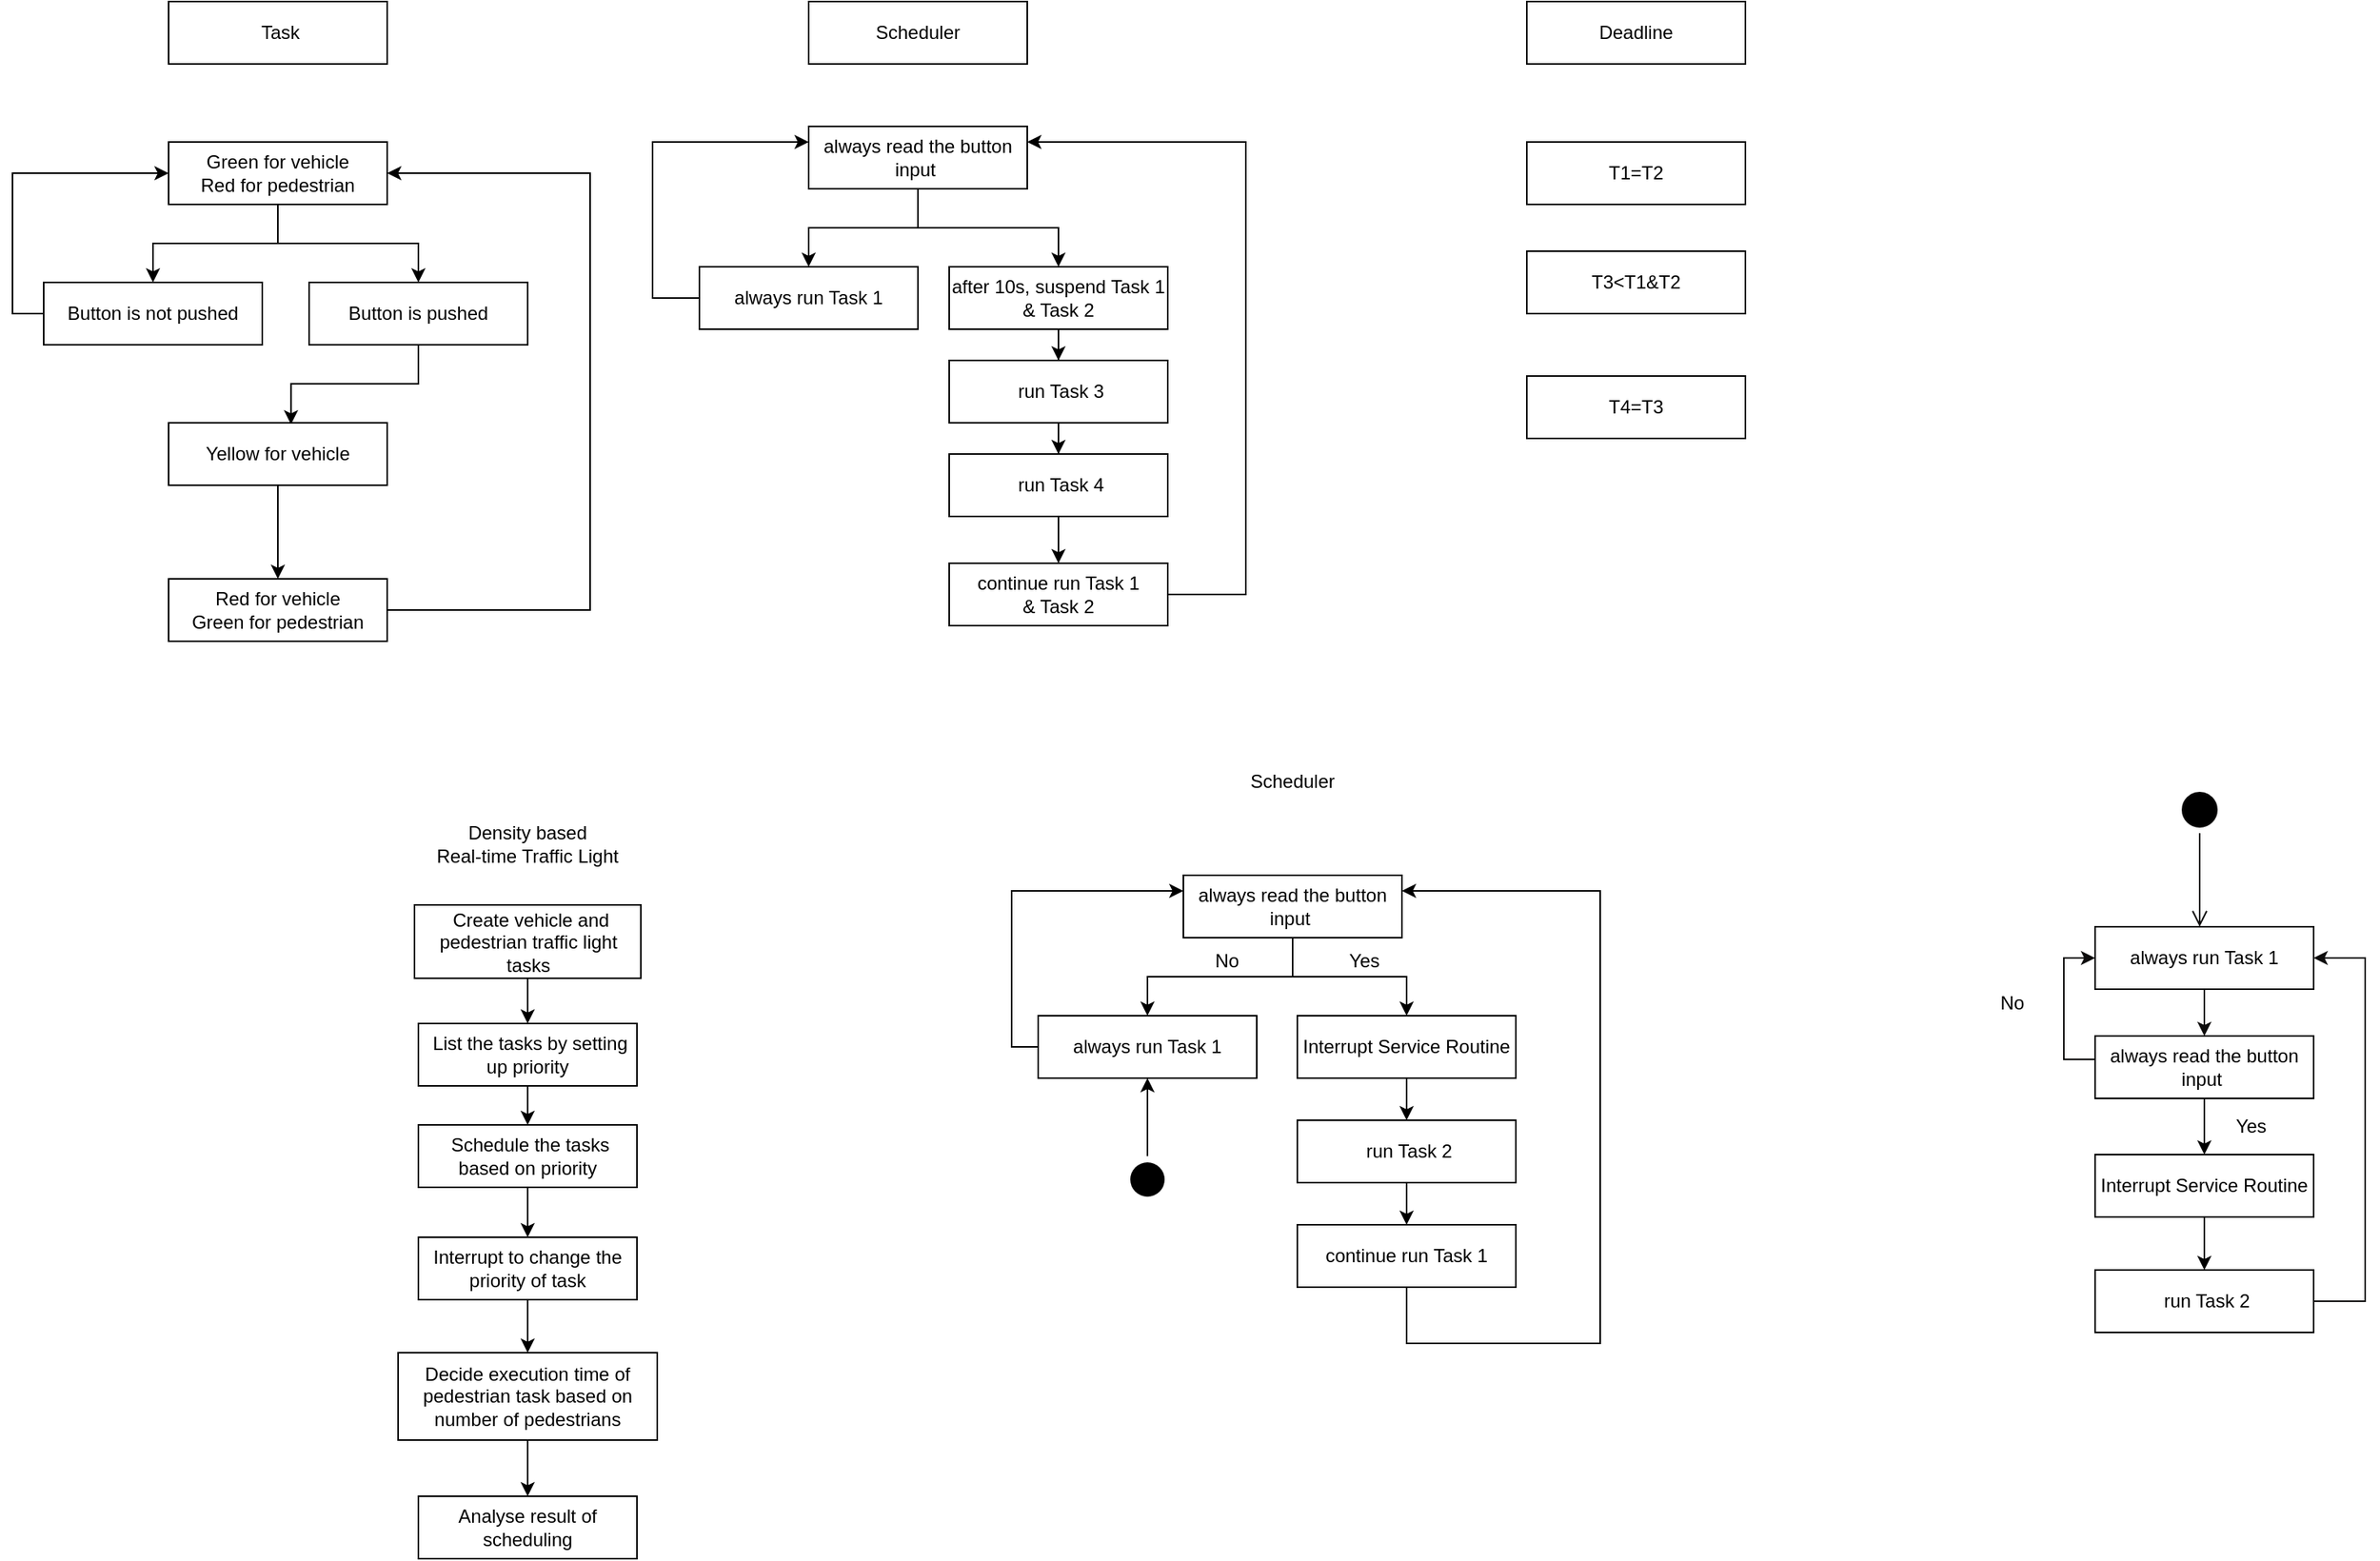 <mxfile version="20.8.10" type="device"><diagram name="Page-1" id="czXp4o6ZiVO4jo4cBVpG"><mxGraphModel dx="863" dy="505" grid="0" gridSize="10" guides="1" tooltips="1" connect="1" arrows="1" fold="1" page="1" pageScale="5" pageWidth="850" pageHeight="1100" math="0" shadow="0"><root><mxCell id="0"/><mxCell id="1" parent="0"/><mxCell id="efP-67A7N6FSg6wQDgRe-2" value="&amp;nbsp;Task" style="rounded=0;whiteSpace=wrap;html=1;" parent="1" vertex="1"><mxGeometry x="140" y="140" width="140" height="40" as="geometry"/></mxCell><mxCell id="efP-67A7N6FSg6wQDgRe-3" value="Scheduler" style="rounded=0;whiteSpace=wrap;html=1;" parent="1" vertex="1"><mxGeometry x="550" y="140" width="140" height="40" as="geometry"/></mxCell><mxCell id="1weabBhpbKuFzbKboKwD-5" style="edgeStyle=orthogonalEdgeStyle;rounded=0;orthogonalLoop=1;jettySize=auto;html=1;entryX=0.5;entryY=0;entryDx=0;entryDy=0;" parent="1" source="efP-67A7N6FSg6wQDgRe-4" target="efP-67A7N6FSg6wQDgRe-6" edge="1"><mxGeometry relative="1" as="geometry"/></mxCell><mxCell id="efP-67A7N6FSg6wQDgRe-4" value="&amp;nbsp;Create vehicle and pedestrian traffic light tasks" style="rounded=0;whiteSpace=wrap;html=1;" parent="1" vertex="1"><mxGeometry x="297.5" y="719" width="145" height="47" as="geometry"/></mxCell><mxCell id="1weabBhpbKuFzbKboKwD-6" style="edgeStyle=orthogonalEdgeStyle;rounded=0;orthogonalLoop=1;jettySize=auto;html=1;entryX=0.5;entryY=0;entryDx=0;entryDy=0;" parent="1" source="efP-67A7N6FSg6wQDgRe-6" target="efP-67A7N6FSg6wQDgRe-7" edge="1"><mxGeometry relative="1" as="geometry"/></mxCell><mxCell id="efP-67A7N6FSg6wQDgRe-6" value="&amp;nbsp;List the tasks by setting up priority" style="rounded=0;whiteSpace=wrap;html=1;" parent="1" vertex="1"><mxGeometry x="300" y="795" width="140" height="40" as="geometry"/></mxCell><mxCell id="lBJfrEu3M4uNcSF5Xv3O-4" style="edgeStyle=orthogonalEdgeStyle;rounded=0;orthogonalLoop=1;jettySize=auto;html=1;entryX=0.5;entryY=0;entryDx=0;entryDy=0;" edge="1" parent="1" source="efP-67A7N6FSg6wQDgRe-7" target="lBJfrEu3M4uNcSF5Xv3O-1"><mxGeometry relative="1" as="geometry"/></mxCell><mxCell id="efP-67A7N6FSg6wQDgRe-7" value="&amp;nbsp;Schedule the tasks based on priority" style="rounded=0;whiteSpace=wrap;html=1;" parent="1" vertex="1"><mxGeometry x="300" y="860" width="140" height="40" as="geometry"/></mxCell><mxCell id="efP-67A7N6FSg6wQDgRe-19" style="edgeStyle=orthogonalEdgeStyle;rounded=0;orthogonalLoop=1;jettySize=auto;html=1;" parent="1" source="efP-67A7N6FSg6wQDgRe-9" target="efP-67A7N6FSg6wQDgRe-10" edge="1"><mxGeometry relative="1" as="geometry"/></mxCell><mxCell id="efP-67A7N6FSg6wQDgRe-20" style="edgeStyle=orthogonalEdgeStyle;rounded=0;orthogonalLoop=1;jettySize=auto;html=1;entryX=0.5;entryY=0;entryDx=0;entryDy=0;" parent="1" source="efP-67A7N6FSg6wQDgRe-9" target="efP-67A7N6FSg6wQDgRe-11" edge="1"><mxGeometry relative="1" as="geometry"/></mxCell><mxCell id="efP-67A7N6FSg6wQDgRe-9" value="Green for vehicle&lt;br&gt;Red for pedestrian" style="rounded=0;whiteSpace=wrap;html=1;" parent="1" vertex="1"><mxGeometry x="140" y="230" width="140" height="40" as="geometry"/></mxCell><mxCell id="efP-67A7N6FSg6wQDgRe-15" style="edgeStyle=orthogonalEdgeStyle;rounded=0;orthogonalLoop=1;jettySize=auto;html=1;entryX=0.56;entryY=0.025;entryDx=0;entryDy=0;entryPerimeter=0;" parent="1" source="efP-67A7N6FSg6wQDgRe-10" target="efP-67A7N6FSg6wQDgRe-12" edge="1"><mxGeometry relative="1" as="geometry"/></mxCell><mxCell id="efP-67A7N6FSg6wQDgRe-10" value="Button is pushed" style="rounded=0;whiteSpace=wrap;html=1;" parent="1" vertex="1"><mxGeometry x="230" y="320" width="140" height="40" as="geometry"/></mxCell><mxCell id="efP-67A7N6FSg6wQDgRe-18" style="edgeStyle=orthogonalEdgeStyle;rounded=0;orthogonalLoop=1;jettySize=auto;html=1;entryX=0;entryY=0.5;entryDx=0;entryDy=0;" parent="1" source="efP-67A7N6FSg6wQDgRe-11" target="efP-67A7N6FSg6wQDgRe-9" edge="1"><mxGeometry relative="1" as="geometry"><Array as="points"><mxPoint x="40" y="340"/><mxPoint x="40" y="250"/></Array></mxGeometry></mxCell><mxCell id="efP-67A7N6FSg6wQDgRe-11" value="Button is not pushed" style="rounded=0;whiteSpace=wrap;html=1;" parent="1" vertex="1"><mxGeometry x="60" y="320" width="140" height="40" as="geometry"/></mxCell><mxCell id="efP-67A7N6FSg6wQDgRe-16" style="edgeStyle=orthogonalEdgeStyle;rounded=0;orthogonalLoop=1;jettySize=auto;html=1;entryX=0.5;entryY=0;entryDx=0;entryDy=0;" parent="1" source="efP-67A7N6FSg6wQDgRe-12" target="efP-67A7N6FSg6wQDgRe-14" edge="1"><mxGeometry relative="1" as="geometry"/></mxCell><mxCell id="efP-67A7N6FSg6wQDgRe-12" value="Yellow for vehicle&lt;br&gt;" style="rounded=0;whiteSpace=wrap;html=1;" parent="1" vertex="1"><mxGeometry x="140" y="410" width="140" height="40" as="geometry"/></mxCell><mxCell id="efP-67A7N6FSg6wQDgRe-17" style="edgeStyle=orthogonalEdgeStyle;rounded=0;orthogonalLoop=1;jettySize=auto;html=1;entryX=1;entryY=0.5;entryDx=0;entryDy=0;" parent="1" source="efP-67A7N6FSg6wQDgRe-14" target="efP-67A7N6FSg6wQDgRe-9" edge="1"><mxGeometry relative="1" as="geometry"><Array as="points"><mxPoint x="410" y="530"/><mxPoint x="410" y="250"/></Array></mxGeometry></mxCell><mxCell id="efP-67A7N6FSg6wQDgRe-14" value="Red&amp;nbsp;for vehicle&lt;br&gt;Green&amp;nbsp;for pedestrian" style="rounded=0;whiteSpace=wrap;html=1;" parent="1" vertex="1"><mxGeometry x="140" y="510" width="140" height="40" as="geometry"/></mxCell><mxCell id="efP-67A7N6FSg6wQDgRe-29" style="edgeStyle=orthogonalEdgeStyle;rounded=0;orthogonalLoop=1;jettySize=auto;html=1;entryX=0.5;entryY=0;entryDx=0;entryDy=0;" parent="1" source="efP-67A7N6FSg6wQDgRe-21" target="efP-67A7N6FSg6wQDgRe-24" edge="1"><mxGeometry relative="1" as="geometry"/></mxCell><mxCell id="efP-67A7N6FSg6wQDgRe-30" style="edgeStyle=orthogonalEdgeStyle;rounded=0;orthogonalLoop=1;jettySize=auto;html=1;" parent="1" source="efP-67A7N6FSg6wQDgRe-21" target="efP-67A7N6FSg6wQDgRe-26" edge="1"><mxGeometry relative="1" as="geometry"/></mxCell><mxCell id="efP-67A7N6FSg6wQDgRe-21" value="always read the button input&amp;nbsp;" style="rounded=0;whiteSpace=wrap;html=1;" parent="1" vertex="1"><mxGeometry x="550" y="220" width="140" height="40" as="geometry"/></mxCell><mxCell id="efP-67A7N6FSg6wQDgRe-34" style="edgeStyle=orthogonalEdgeStyle;rounded=0;orthogonalLoop=1;jettySize=auto;html=1;entryX=0;entryY=0.25;entryDx=0;entryDy=0;" parent="1" source="efP-67A7N6FSg6wQDgRe-24" target="efP-67A7N6FSg6wQDgRe-21" edge="1"><mxGeometry relative="1" as="geometry"><Array as="points"><mxPoint x="450" y="330"/><mxPoint x="450" y="230"/></Array></mxGeometry></mxCell><mxCell id="efP-67A7N6FSg6wQDgRe-24" value="always run Task 1" style="rounded=0;whiteSpace=wrap;html=1;" parent="1" vertex="1"><mxGeometry x="480" y="310" width="140" height="40" as="geometry"/></mxCell><mxCell id="efP-67A7N6FSg6wQDgRe-32" style="edgeStyle=orthogonalEdgeStyle;rounded=0;orthogonalLoop=1;jettySize=auto;html=1;" parent="1" source="efP-67A7N6FSg6wQDgRe-25" target="efP-67A7N6FSg6wQDgRe-27" edge="1"><mxGeometry relative="1" as="geometry"/></mxCell><mxCell id="efP-67A7N6FSg6wQDgRe-25" value="&amp;nbsp;run Task 3" style="rounded=0;whiteSpace=wrap;html=1;" parent="1" vertex="1"><mxGeometry x="640" y="370" width="140" height="40" as="geometry"/></mxCell><mxCell id="efP-67A7N6FSg6wQDgRe-31" style="edgeStyle=orthogonalEdgeStyle;rounded=0;orthogonalLoop=1;jettySize=auto;html=1;" parent="1" source="efP-67A7N6FSg6wQDgRe-26" target="efP-67A7N6FSg6wQDgRe-25" edge="1"><mxGeometry relative="1" as="geometry"/></mxCell><mxCell id="efP-67A7N6FSg6wQDgRe-26" value="after 10s, suspend Task 1&lt;br&gt;&amp;amp; Task 2" style="rounded=0;whiteSpace=wrap;html=1;" parent="1" vertex="1"><mxGeometry x="640" y="310" width="140" height="40" as="geometry"/></mxCell><mxCell id="efP-67A7N6FSg6wQDgRe-33" style="edgeStyle=orthogonalEdgeStyle;rounded=0;orthogonalLoop=1;jettySize=auto;html=1;entryX=0.5;entryY=0;entryDx=0;entryDy=0;" parent="1" source="efP-67A7N6FSg6wQDgRe-27" target="efP-67A7N6FSg6wQDgRe-28" edge="1"><mxGeometry relative="1" as="geometry"/></mxCell><mxCell id="efP-67A7N6FSg6wQDgRe-27" value="&amp;nbsp;run Task 4" style="rounded=0;whiteSpace=wrap;html=1;" parent="1" vertex="1"><mxGeometry x="640" y="430" width="140" height="40" as="geometry"/></mxCell><mxCell id="efP-67A7N6FSg6wQDgRe-35" style="edgeStyle=orthogonalEdgeStyle;rounded=0;orthogonalLoop=1;jettySize=auto;html=1;entryX=1;entryY=0.25;entryDx=0;entryDy=0;" parent="1" source="efP-67A7N6FSg6wQDgRe-28" target="efP-67A7N6FSg6wQDgRe-21" edge="1"><mxGeometry relative="1" as="geometry"><Array as="points"><mxPoint x="830" y="520"/><mxPoint x="830" y="230"/></Array></mxGeometry></mxCell><mxCell id="efP-67A7N6FSg6wQDgRe-28" value="continue run Task 1&lt;br&gt;&amp;amp; Task 2" style="rounded=0;whiteSpace=wrap;html=1;" parent="1" vertex="1"><mxGeometry x="640" y="500" width="140" height="40" as="geometry"/></mxCell><mxCell id="efP-67A7N6FSg6wQDgRe-37" value="Deadline" style="rounded=0;whiteSpace=wrap;html=1;" parent="1" vertex="1"><mxGeometry x="1010" y="140" width="140" height="40" as="geometry"/></mxCell><mxCell id="efP-67A7N6FSg6wQDgRe-39" value="T1=T2" style="rounded=0;whiteSpace=wrap;html=1;" parent="1" vertex="1"><mxGeometry x="1010" y="230" width="140" height="40" as="geometry"/></mxCell><mxCell id="efP-67A7N6FSg6wQDgRe-40" value="T3&amp;lt;T1&amp;amp;T2" style="rounded=0;whiteSpace=wrap;html=1;" parent="1" vertex="1"><mxGeometry x="1010" y="300" width="140" height="40" as="geometry"/></mxCell><mxCell id="efP-67A7N6FSg6wQDgRe-41" value="T4=T3" style="rounded=0;whiteSpace=wrap;html=1;" parent="1" vertex="1"><mxGeometry x="1010" y="380" width="140" height="40" as="geometry"/></mxCell><mxCell id="VEc-jd3Hp5fvf_BBVegA-1" value="Scheduler" style="rounded=0;whiteSpace=wrap;html=1;strokeColor=#FFFFFF;" parent="1" vertex="1"><mxGeometry x="790" y="620" width="140" height="40" as="geometry"/></mxCell><mxCell id="VEc-jd3Hp5fvf_BBVegA-2" style="edgeStyle=orthogonalEdgeStyle;rounded=0;orthogonalLoop=1;jettySize=auto;html=1;entryX=0.5;entryY=0;entryDx=0;entryDy=0;" parent="1" source="VEc-jd3Hp5fvf_BBVegA-4" target="VEc-jd3Hp5fvf_BBVegA-6" edge="1"><mxGeometry relative="1" as="geometry"/></mxCell><mxCell id="VEc-jd3Hp5fvf_BBVegA-3" style="edgeStyle=orthogonalEdgeStyle;rounded=0;orthogonalLoop=1;jettySize=auto;html=1;" parent="1" source="VEc-jd3Hp5fvf_BBVegA-4" target="VEc-jd3Hp5fvf_BBVegA-10" edge="1"><mxGeometry relative="1" as="geometry"/></mxCell><mxCell id="VEc-jd3Hp5fvf_BBVegA-4" value="always read the button input&amp;nbsp;" style="rounded=0;whiteSpace=wrap;html=1;" parent="1" vertex="1"><mxGeometry x="790" y="700" width="140" height="40" as="geometry"/></mxCell><mxCell id="VEc-jd3Hp5fvf_BBVegA-5" style="edgeStyle=orthogonalEdgeStyle;rounded=0;orthogonalLoop=1;jettySize=auto;html=1;entryX=0;entryY=0.25;entryDx=0;entryDy=0;" parent="1" source="VEc-jd3Hp5fvf_BBVegA-6" target="VEc-jd3Hp5fvf_BBVegA-4" edge="1"><mxGeometry relative="1" as="geometry"><Array as="points"><mxPoint x="680" y="810"/><mxPoint x="680" y="710"/></Array></mxGeometry></mxCell><mxCell id="VEc-jd3Hp5fvf_BBVegA-6" value="always run Task 1" style="rounded=0;whiteSpace=wrap;html=1;" parent="1" vertex="1"><mxGeometry x="697" y="790" width="140" height="40" as="geometry"/></mxCell><mxCell id="lBJfrEu3M4uNcSF5Xv3O-9" style="edgeStyle=orthogonalEdgeStyle;rounded=0;orthogonalLoop=1;jettySize=auto;html=1;" edge="1" parent="1" source="VEc-jd3Hp5fvf_BBVegA-8" target="VEc-jd3Hp5fvf_BBVegA-14"><mxGeometry relative="1" as="geometry"/></mxCell><mxCell id="VEc-jd3Hp5fvf_BBVegA-8" value="&amp;nbsp;run Task 2" style="rounded=0;whiteSpace=wrap;html=1;" parent="1" vertex="1"><mxGeometry x="863" y="857" width="140" height="40" as="geometry"/></mxCell><mxCell id="VEc-jd3Hp5fvf_BBVegA-9" style="edgeStyle=orthogonalEdgeStyle;rounded=0;orthogonalLoop=1;jettySize=auto;html=1;" parent="1" source="VEc-jd3Hp5fvf_BBVegA-10" target="VEc-jd3Hp5fvf_BBVegA-8" edge="1"><mxGeometry relative="1" as="geometry"/></mxCell><mxCell id="VEc-jd3Hp5fvf_BBVegA-10" value="Interrupt Service Routine" style="rounded=0;whiteSpace=wrap;html=1;" parent="1" vertex="1"><mxGeometry x="863" y="790" width="140" height="40" as="geometry"/></mxCell><mxCell id="VEc-jd3Hp5fvf_BBVegA-13" style="edgeStyle=orthogonalEdgeStyle;rounded=0;orthogonalLoop=1;jettySize=auto;html=1;entryX=1;entryY=0.25;entryDx=0;entryDy=0;" parent="1" source="VEc-jd3Hp5fvf_BBVegA-14" target="VEc-jd3Hp5fvf_BBVegA-4" edge="1"><mxGeometry relative="1" as="geometry"><Array as="points"><mxPoint x="1057" y="1000"/><mxPoint x="1057" y="710"/></Array></mxGeometry></mxCell><mxCell id="VEc-jd3Hp5fvf_BBVegA-14" value="continue run Task 1&lt;br&gt;" style="rounded=0;whiteSpace=wrap;html=1;" parent="1" vertex="1"><mxGeometry x="863" y="924" width="140" height="40" as="geometry"/></mxCell><mxCell id="VEc-jd3Hp5fvf_BBVegA-17" style="edgeStyle=orthogonalEdgeStyle;rounded=0;orthogonalLoop=1;jettySize=auto;html=1;" parent="1" source="VEc-jd3Hp5fvf_BBVegA-15" target="VEc-jd3Hp5fvf_BBVegA-6" edge="1"><mxGeometry relative="1" as="geometry"/></mxCell><mxCell id="VEc-jd3Hp5fvf_BBVegA-15" value="" style="ellipse;html=1;shape=startState;fillColor=#000000;strokeColor=none;" parent="1" vertex="1"><mxGeometry x="752" y="880" width="30" height="30" as="geometry"/></mxCell><mxCell id="VEc-jd3Hp5fvf_BBVegA-16" value="" style="edgeStyle=orthogonalEdgeStyle;html=1;verticalAlign=bottom;endArrow=open;endSize=8;strokeColor=none;rounded=0;" parent="1" source="VEc-jd3Hp5fvf_BBVegA-15" edge="1"><mxGeometry relative="1" as="geometry"><mxPoint x="790" y="950" as="targetPoint"/></mxGeometry></mxCell><mxCell id="VEc-jd3Hp5fvf_BBVegA-18" value="Yes" style="text;html=1;strokeColor=none;fillColor=none;align=center;verticalAlign=middle;whiteSpace=wrap;rounded=0;" parent="1" vertex="1"><mxGeometry x="876" y="740" width="60" height="30" as="geometry"/></mxCell><mxCell id="VEc-jd3Hp5fvf_BBVegA-19" value="No" style="text;html=1;strokeColor=none;fillColor=none;align=center;verticalAlign=middle;whiteSpace=wrap;rounded=0;" parent="1" vertex="1"><mxGeometry x="788" y="740" width="60" height="30" as="geometry"/></mxCell><mxCell id="1weabBhpbKuFzbKboKwD-2" value="Density based &lt;br&gt;Real-time Traffic Light" style="rounded=0;whiteSpace=wrap;html=1;strokeColor=#FFFFFF;" parent="1" vertex="1"><mxGeometry x="300" y="660" width="140" height="40" as="geometry"/></mxCell><mxCell id="1weabBhpbKuFzbKboKwD-3" value="Analyse result of scheduling" style="rounded=0;whiteSpace=wrap;html=1;" parent="1" vertex="1"><mxGeometry x="300" y="1098" width="140" height="40" as="geometry"/></mxCell><mxCell id="lBJfrEu3M4uNcSF5Xv3O-5" style="edgeStyle=orthogonalEdgeStyle;rounded=0;orthogonalLoop=1;jettySize=auto;html=1;entryX=0.5;entryY=0;entryDx=0;entryDy=0;" edge="1" parent="1" source="lBJfrEu3M4uNcSF5Xv3O-1" target="lBJfrEu3M4uNcSF5Xv3O-2"><mxGeometry relative="1" as="geometry"/></mxCell><mxCell id="lBJfrEu3M4uNcSF5Xv3O-1" value="Interrupt to change the priority of task" style="rounded=0;whiteSpace=wrap;html=1;" vertex="1" parent="1"><mxGeometry x="300" y="932" width="140" height="40" as="geometry"/></mxCell><mxCell id="lBJfrEu3M4uNcSF5Xv3O-6" style="edgeStyle=orthogonalEdgeStyle;rounded=0;orthogonalLoop=1;jettySize=auto;html=1;entryX=0.5;entryY=0;entryDx=0;entryDy=0;" edge="1" parent="1" source="lBJfrEu3M4uNcSF5Xv3O-2" target="1weabBhpbKuFzbKboKwD-3"><mxGeometry relative="1" as="geometry"/></mxCell><mxCell id="lBJfrEu3M4uNcSF5Xv3O-2" value="Decide execution time of pedestrian task based on number of pedestrians" style="rounded=0;whiteSpace=wrap;html=1;" vertex="1" parent="1"><mxGeometry x="287" y="1006" width="166" height="56" as="geometry"/></mxCell><mxCell id="lBJfrEu3M4uNcSF5Xv3O-11" style="edgeStyle=orthogonalEdgeStyle;rounded=0;orthogonalLoop=1;jettySize=auto;html=1;" edge="1" parent="1" source="lBJfrEu3M4uNcSF5Xv3O-12" target="lBJfrEu3M4uNcSF5Xv3O-18"><mxGeometry relative="1" as="geometry"/></mxCell><mxCell id="lBJfrEu3M4uNcSF5Xv3O-30" style="edgeStyle=orthogonalEdgeStyle;rounded=0;orthogonalLoop=1;jettySize=auto;html=1;entryX=0;entryY=0.5;entryDx=0;entryDy=0;strokeColor=#0d0c0c;" edge="1" parent="1" source="lBJfrEu3M4uNcSF5Xv3O-12" target="lBJfrEu3M4uNcSF5Xv3O-14"><mxGeometry relative="1" as="geometry"><Array as="points"><mxPoint x="1354" y="818"/><mxPoint x="1354" y="753"/></Array></mxGeometry></mxCell><mxCell id="lBJfrEu3M4uNcSF5Xv3O-12" value="always read the button input&amp;nbsp;" style="rounded=0;whiteSpace=wrap;html=1;" vertex="1" parent="1"><mxGeometry x="1374" y="803" width="140" height="40" as="geometry"/></mxCell><mxCell id="lBJfrEu3M4uNcSF5Xv3O-29" style="edgeStyle=orthogonalEdgeStyle;rounded=0;orthogonalLoop=1;jettySize=auto;html=1;strokeColor=#0d0c0c;" edge="1" parent="1" source="lBJfrEu3M4uNcSF5Xv3O-14" target="lBJfrEu3M4uNcSF5Xv3O-12"><mxGeometry relative="1" as="geometry"/></mxCell><mxCell id="lBJfrEu3M4uNcSF5Xv3O-14" value="always run Task 1" style="rounded=0;whiteSpace=wrap;html=1;" vertex="1" parent="1"><mxGeometry x="1374" y="733" width="140" height="40" as="geometry"/></mxCell><mxCell id="lBJfrEu3M4uNcSF5Xv3O-31" style="edgeStyle=orthogonalEdgeStyle;rounded=0;orthogonalLoop=1;jettySize=auto;html=1;entryX=1;entryY=0.5;entryDx=0;entryDy=0;strokeColor=#0d0c0c;" edge="1" parent="1" source="lBJfrEu3M4uNcSF5Xv3O-16" target="lBJfrEu3M4uNcSF5Xv3O-14"><mxGeometry relative="1" as="geometry"><Array as="points"><mxPoint x="1547" y="973"/><mxPoint x="1547" y="753"/></Array></mxGeometry></mxCell><mxCell id="lBJfrEu3M4uNcSF5Xv3O-16" value="&amp;nbsp;run Task 2" style="rounded=0;whiteSpace=wrap;html=1;" vertex="1" parent="1"><mxGeometry x="1374" y="953" width="140" height="40" as="geometry"/></mxCell><mxCell id="lBJfrEu3M4uNcSF5Xv3O-17" style="edgeStyle=orthogonalEdgeStyle;rounded=0;orthogonalLoop=1;jettySize=auto;html=1;" edge="1" parent="1" source="lBJfrEu3M4uNcSF5Xv3O-18" target="lBJfrEu3M4uNcSF5Xv3O-16"><mxGeometry relative="1" as="geometry"/></mxCell><mxCell id="lBJfrEu3M4uNcSF5Xv3O-18" value="Interrupt Service Routine" style="rounded=0;whiteSpace=wrap;html=1;" vertex="1" parent="1"><mxGeometry x="1374" y="879" width="140" height="40" as="geometry"/></mxCell><mxCell id="lBJfrEu3M4uNcSF5Xv3O-23" value="" style="edgeStyle=orthogonalEdgeStyle;html=1;verticalAlign=bottom;endArrow=open;endSize=8;strokeColor=none;rounded=0;" edge="1" parent="1"><mxGeometry relative="1" as="geometry"><mxPoint x="1433" y="977" as="targetPoint"/><mxPoint x="1425" y="922.0" as="sourcePoint"/></mxGeometry></mxCell><mxCell id="lBJfrEu3M4uNcSF5Xv3O-24" value="Yes" style="text;html=1;strokeColor=none;fillColor=none;align=center;verticalAlign=middle;whiteSpace=wrap;rounded=0;" vertex="1" parent="1"><mxGeometry x="1444" y="846" width="60" height="30" as="geometry"/></mxCell><mxCell id="lBJfrEu3M4uNcSF5Xv3O-25" value="No" style="text;html=1;strokeColor=none;fillColor=none;align=center;verticalAlign=middle;whiteSpace=wrap;rounded=0;" vertex="1" parent="1"><mxGeometry x="1291" y="768" width="60" height="27" as="geometry"/></mxCell><mxCell id="lBJfrEu3M4uNcSF5Xv3O-26" value="" style="ellipse;html=1;shape=startState;fillColor=#000000;strokeColor=#0d0c0c;" vertex="1" parent="1"><mxGeometry x="1426" y="643" width="30" height="30" as="geometry"/></mxCell><mxCell id="lBJfrEu3M4uNcSF5Xv3O-27" value="" style="edgeStyle=orthogonalEdgeStyle;html=1;verticalAlign=bottom;endArrow=open;endSize=8;strokeColor=#0d0c0c;rounded=0;" edge="1" source="lBJfrEu3M4uNcSF5Xv3O-26" parent="1"><mxGeometry relative="1" as="geometry"><mxPoint x="1441" y="733" as="targetPoint"/></mxGeometry></mxCell></root></mxGraphModel></diagram></mxfile>